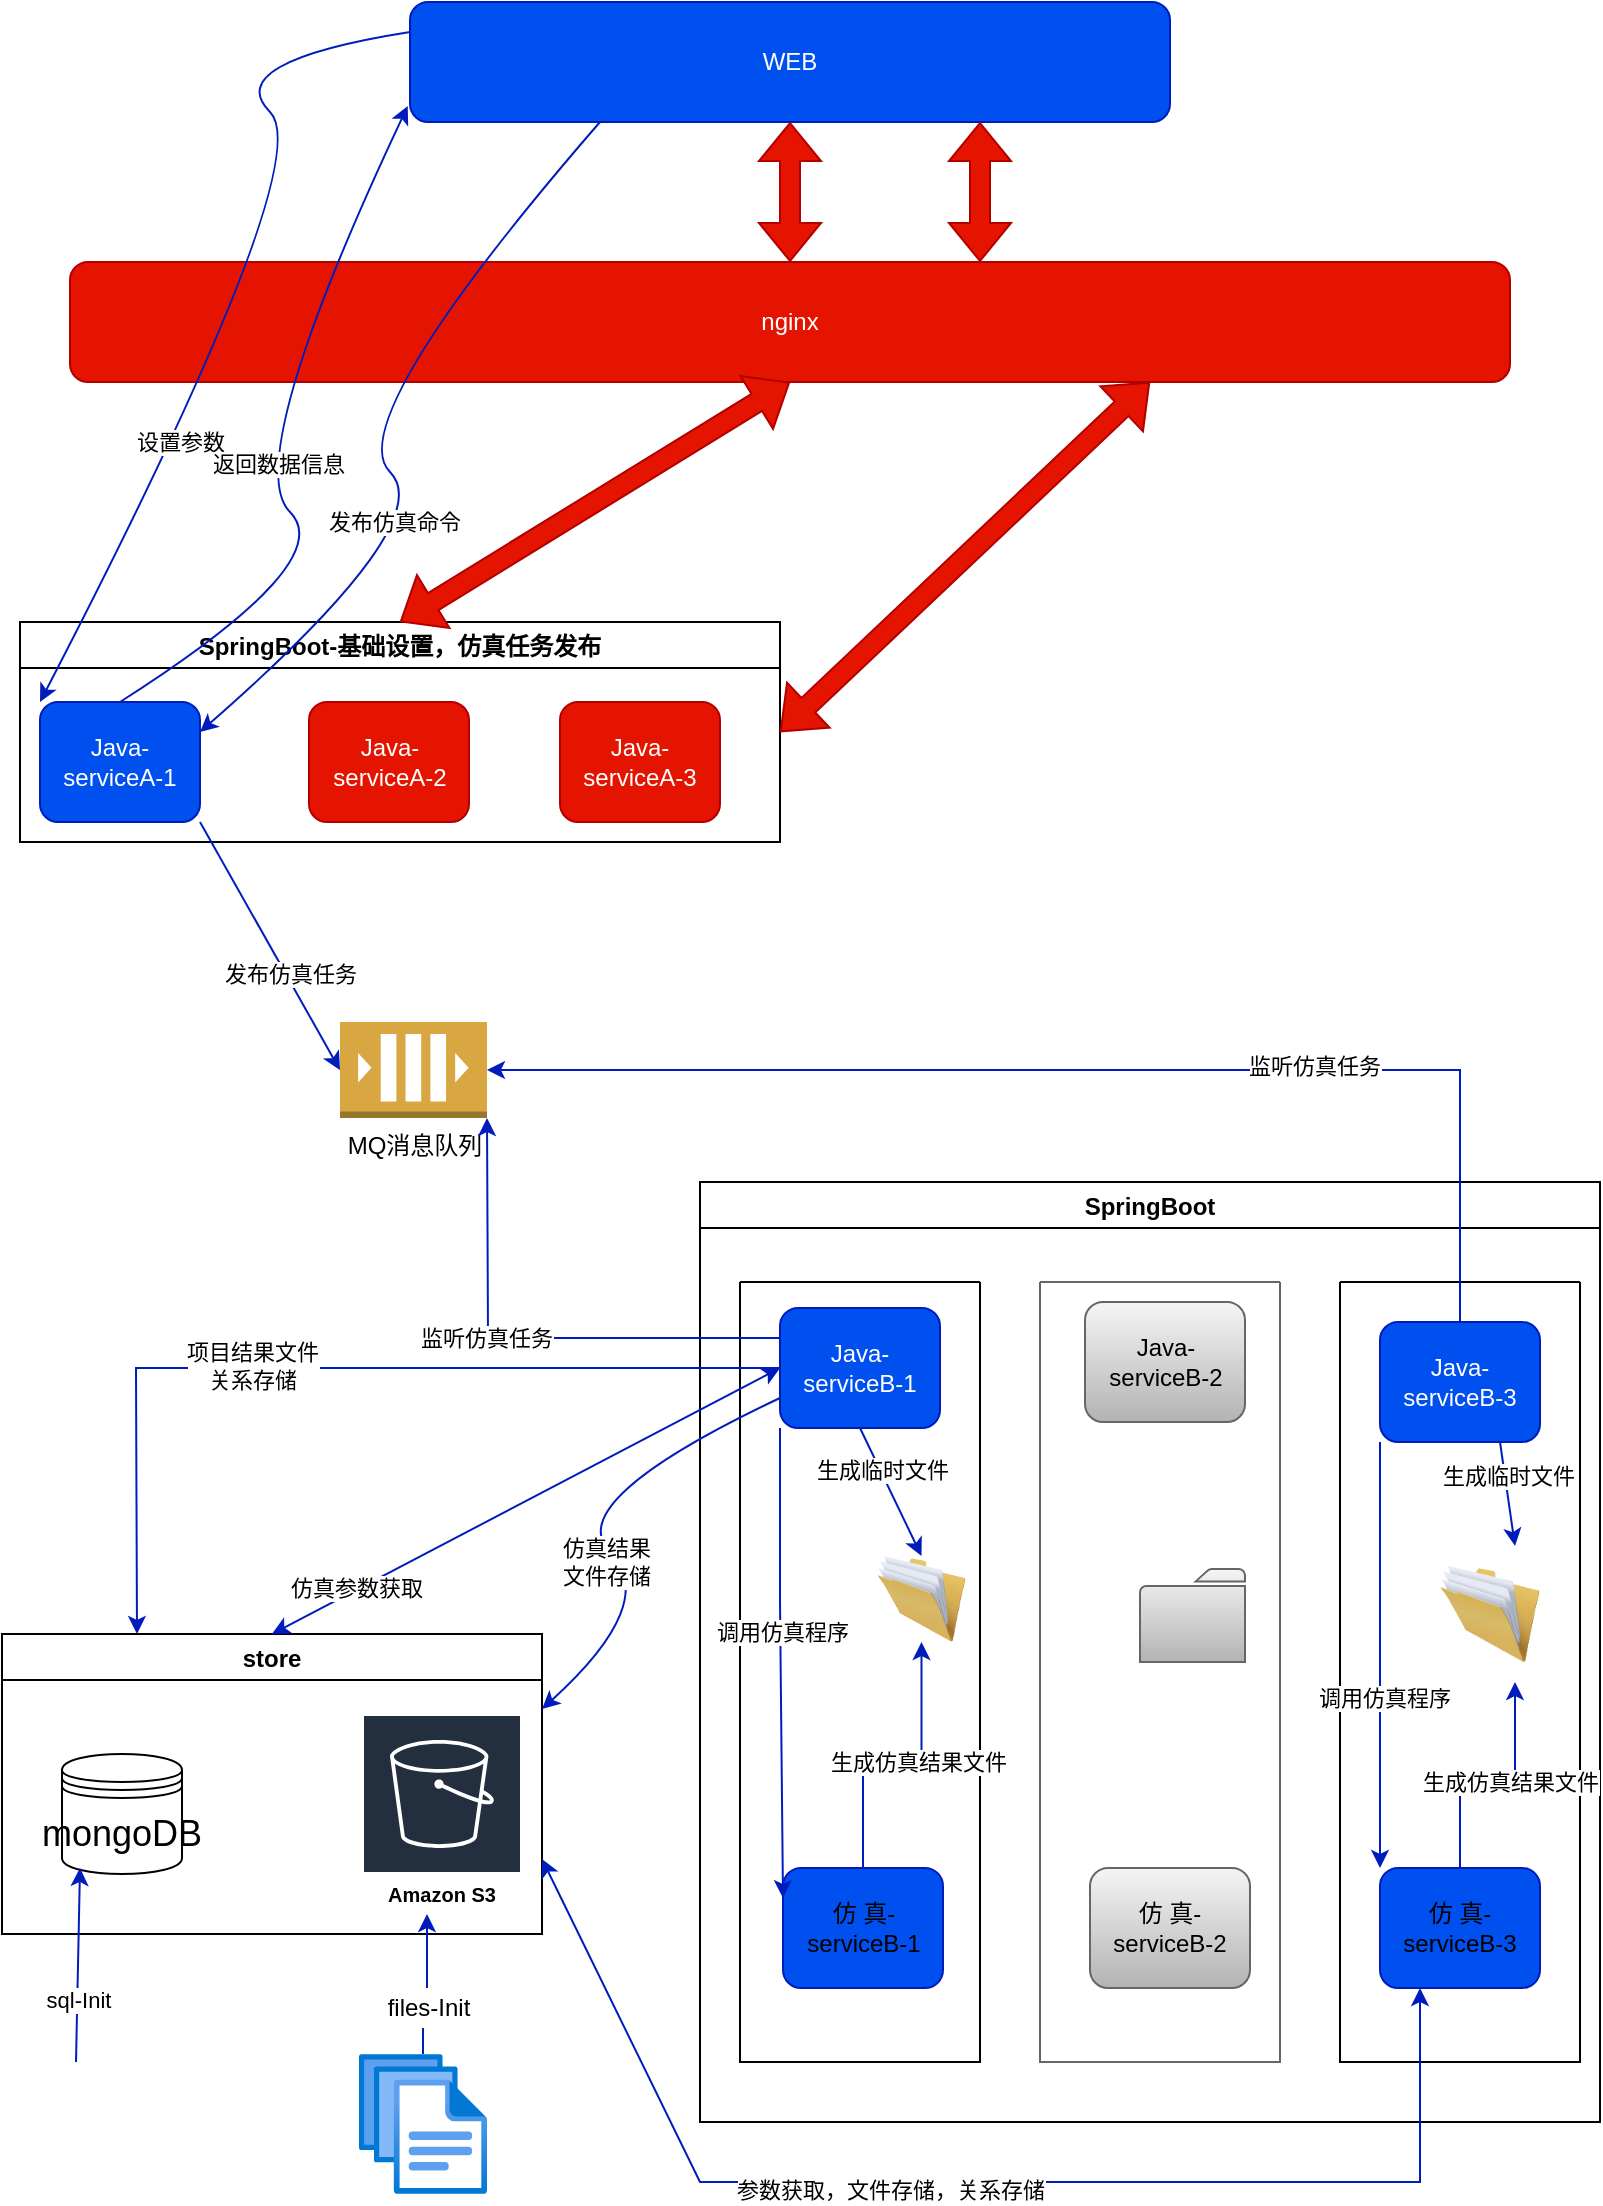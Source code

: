 <mxfile version="15.6.6" type="github">
  <diagram id="rORjgk0GOdBi2ZtZiDBJ" name="Page-1">
    <mxGraphModel dx="1350" dy="744" grid="1" gridSize="10" guides="1" tooltips="1" connect="1" arrows="1" fold="1" page="1" pageScale="1" pageWidth="827" pageHeight="1169" math="0" shadow="0">
      <root>
        <mxCell id="0" />
        <mxCell id="1" parent="0" />
        <mxCell id="_LXkp8u61DvivmJY9k2K-13" value="WEB" style="rounded=1;whiteSpace=wrap;html=1;fontColor=#ffffff;strokeColor=#001DBC;fillColor=#0050ef;" vertex="1" parent="1">
          <mxGeometry x="215" y="50" width="380" height="60" as="geometry" />
        </mxCell>
        <mxCell id="_LXkp8u61DvivmJY9k2K-15" value="store" style="swimlane;fontColor=default;strokeColor=default;fillColor=default;" vertex="1" parent="1">
          <mxGeometry x="11" y="866" width="270" height="150" as="geometry" />
        </mxCell>
        <mxCell id="_LXkp8u61DvivmJY9k2K-12" value="mongoDB" style="shape=datastore;whiteSpace=wrap;html=1;fontSize=18;fillColor=default;strokeColor=default;fontColor=default;" vertex="1" parent="_LXkp8u61DvivmJY9k2K-15">
          <mxGeometry x="30" y="60" width="60" height="60" as="geometry" />
        </mxCell>
        <mxCell id="_LXkp8u61DvivmJY9k2K-29" value="Amazon S3" style="sketch=0;outlineConnect=0;fontColor=default;gradientColor=none;strokeColor=#ffffff;fillColor=#232F3E;dashed=0;verticalLabelPosition=middle;verticalAlign=bottom;align=center;html=1;whiteSpace=wrap;fontSize=10;fontStyle=1;spacing=3;shape=mxgraph.aws4.productIcon;prIcon=mxgraph.aws4.s3;" vertex="1" parent="_LXkp8u61DvivmJY9k2K-15">
          <mxGeometry x="180" y="40" width="80" height="100" as="geometry" />
        </mxCell>
        <mxCell id="_LXkp8u61DvivmJY9k2K-18" value="nginx" style="rounded=1;whiteSpace=wrap;html=1;fontColor=#ffffff;strokeColor=#B20000;fillColor=#e51400;" vertex="1" parent="1">
          <mxGeometry x="45" y="180" width="720" height="60" as="geometry" />
        </mxCell>
        <mxCell id="_LXkp8u61DvivmJY9k2K-23" value="SpringBoot-基础设置，仿真任务发布" style="swimlane;fontColor=default;strokeColor=default;fillColor=default;" vertex="1" parent="1">
          <mxGeometry x="20" y="360" width="380" height="110" as="geometry" />
        </mxCell>
        <mxCell id="_LXkp8u61DvivmJY9k2K-19" value="Java-serviceA-1" style="rounded=1;whiteSpace=wrap;html=1;fontColor=#ffffff;strokeColor=#001DBC;fillColor=#0050ef;" vertex="1" parent="_LXkp8u61DvivmJY9k2K-23">
          <mxGeometry x="10" y="40" width="80" height="60" as="geometry" />
        </mxCell>
        <mxCell id="_LXkp8u61DvivmJY9k2K-20" value="Java-serviceA-2" style="rounded=1;whiteSpace=wrap;html=1;fontColor=#ffffff;strokeColor=#B20000;fillColor=#e51400;" vertex="1" parent="_LXkp8u61DvivmJY9k2K-23">
          <mxGeometry x="144.5" y="40" width="80" height="60" as="geometry" />
        </mxCell>
        <mxCell id="_LXkp8u61DvivmJY9k2K-21" value="Java-serviceA-3" style="rounded=1;whiteSpace=wrap;html=1;fontColor=#ffffff;strokeColor=#B20000;fillColor=#e51400;" vertex="1" parent="_LXkp8u61DvivmJY9k2K-23">
          <mxGeometry x="270" y="40" width="80" height="60" as="geometry" />
        </mxCell>
        <mxCell id="_LXkp8u61DvivmJY9k2K-24" value="SpringBoot" style="swimlane;fontColor=default;strokeColor=default;fillColor=default;" vertex="1" parent="1">
          <mxGeometry x="360" y="640" width="450" height="470" as="geometry" />
        </mxCell>
        <mxCell id="_LXkp8u61DvivmJY9k2K-35" value="" style="swimlane;startSize=0;fontColor=#333333;strokeColor=#666666;fillColor=#E6E6E6;" vertex="1" parent="_LXkp8u61DvivmJY9k2K-24">
          <mxGeometry x="170" y="50" width="120" height="390" as="geometry" />
        </mxCell>
        <mxCell id="_LXkp8u61DvivmJY9k2K-26" value="Java-serviceB-2" style="rounded=1;whiteSpace=wrap;html=1;strokeColor=#666666;fillColor=#f5f5f5;gradientColor=#b3b3b3;fontColor=default;" vertex="1" parent="_LXkp8u61DvivmJY9k2K-35">
          <mxGeometry x="22.5" y="10" width="80" height="60" as="geometry" />
        </mxCell>
        <mxCell id="_LXkp8u61DvivmJY9k2K-33" value="仿 真-serviceB-2" style="rounded=1;whiteSpace=wrap;html=1;strokeColor=#666666;fillColor=#f5f5f5;gradientColor=#b3b3b3;fontColor=default;" vertex="1" parent="_LXkp8u61DvivmJY9k2K-35">
          <mxGeometry x="25" y="293" width="80" height="60" as="geometry" />
        </mxCell>
        <mxCell id="_LXkp8u61DvivmJY9k2K-50" value="" style="sketch=0;pointerEvents=1;shadow=0;dashed=0;html=1;strokeColor=#666666;fillColor=#f5f5f5;labelPosition=center;verticalLabelPosition=bottom;verticalAlign=top;outlineConnect=0;align=center;shape=mxgraph.office.concepts.folder;dashPattern=1 1;labelBackgroundColor=#ffffff;gradientColor=#b3b3b3;fontColor=default;" vertex="1" parent="_LXkp8u61DvivmJY9k2K-35">
          <mxGeometry x="50" y="143.5" width="52.5" height="46.5" as="geometry" />
        </mxCell>
        <mxCell id="_LXkp8u61DvivmJY9k2K-36" value="" style="swimlane;startSize=0;fontColor=default;strokeColor=default;fillColor=default;" vertex="1" parent="_LXkp8u61DvivmJY9k2K-24">
          <mxGeometry x="20" y="50" width="120" height="390" as="geometry" />
        </mxCell>
        <mxCell id="_LXkp8u61DvivmJY9k2K-37" value="Java-serviceB-1" style="rounded=1;whiteSpace=wrap;html=1;fontColor=#ffffff;strokeColor=#001DBC;fillColor=#0050ef;" vertex="1" parent="_LXkp8u61DvivmJY9k2K-36">
          <mxGeometry x="20" y="13" width="80" height="60" as="geometry" />
        </mxCell>
        <mxCell id="_LXkp8u61DvivmJY9k2K-75" value="" style="edgeStyle=orthogonalEdgeStyle;rounded=0;orthogonalLoop=1;jettySize=auto;html=1;labelBackgroundColor=default;fontColor=default;strokeColor=#001DBC;fillColor=#0050ef;" edge="1" parent="_LXkp8u61DvivmJY9k2K-36" source="_LXkp8u61DvivmJY9k2K-38" target="_LXkp8u61DvivmJY9k2K-46">
          <mxGeometry relative="1" as="geometry" />
        </mxCell>
        <mxCell id="_LXkp8u61DvivmJY9k2K-76" value="生成仿真结果文件" style="edgeLabel;html=1;align=center;verticalAlign=middle;resizable=0;points=[];fontColor=default;" vertex="1" connectable="0" parent="_LXkp8u61DvivmJY9k2K-75">
          <mxGeometry x="0.181" y="-2" relative="1" as="geometry">
            <mxPoint y="1" as="offset" />
          </mxGeometry>
        </mxCell>
        <mxCell id="_LXkp8u61DvivmJY9k2K-38" value="仿 真-serviceB-1" style="rounded=1;whiteSpace=wrap;html=1;fontColor=default;strokeColor=#001DBC;fillColor=#0050ef;" vertex="1" parent="_LXkp8u61DvivmJY9k2K-36">
          <mxGeometry x="21.5" y="293" width="80" height="60" as="geometry" />
        </mxCell>
        <mxCell id="_LXkp8u61DvivmJY9k2K-46" value="" style="image;html=1;image=img/lib/clip_art/general/Full_Folder_128x128.png;shadow=0;dashed=0;labelBackgroundColor=#ffffff;fontColor=default;strokeColor=default;strokeWidth=2;fillColor=none;verticalAlign=top;" vertex="1" parent="_LXkp8u61DvivmJY9k2K-36">
          <mxGeometry x="61.5" y="137" width="58.5" height="43" as="geometry" />
        </mxCell>
        <mxCell id="_LXkp8u61DvivmJY9k2K-70" value="" style="endArrow=classic;html=1;rounded=0;labelBackgroundColor=default;fontColor=default;strokeColor=#001DBC;exitX=0.5;exitY=1;exitDx=0;exitDy=0;entryX=0.5;entryY=0;entryDx=0;entryDy=0;fillColor=#0050ef;" edge="1" parent="_LXkp8u61DvivmJY9k2K-36" source="_LXkp8u61DvivmJY9k2K-37" target="_LXkp8u61DvivmJY9k2K-46">
          <mxGeometry width="50" height="50" relative="1" as="geometry">
            <mxPoint x="82.5" y="87" as="sourcePoint" />
            <mxPoint x="22.5" y="137" as="targetPoint" />
          </mxGeometry>
        </mxCell>
        <mxCell id="_LXkp8u61DvivmJY9k2K-71" value="生成临时文件" style="edgeLabel;html=1;align=center;verticalAlign=middle;resizable=0;points=[];fontColor=default;" vertex="1" connectable="0" parent="_LXkp8u61DvivmJY9k2K-70">
          <mxGeometry x="-0.343" y="1" relative="1" as="geometry">
            <mxPoint as="offset" />
          </mxGeometry>
        </mxCell>
        <mxCell id="_LXkp8u61DvivmJY9k2K-72" value="" style="endArrow=classic;html=1;rounded=0;labelBackgroundColor=default;fontColor=default;strokeColor=#001DBC;exitX=0;exitY=1;exitDx=0;exitDy=0;entryX=0;entryY=0.25;entryDx=0;entryDy=0;fillColor=#0050ef;" edge="1" parent="_LXkp8u61DvivmJY9k2K-36" source="_LXkp8u61DvivmJY9k2K-37" target="_LXkp8u61DvivmJY9k2K-38">
          <mxGeometry width="50" height="50" relative="1" as="geometry">
            <mxPoint x="70" y="200" as="sourcePoint" />
            <mxPoint x="20" y="250" as="targetPoint" />
            <Array as="points">
              <mxPoint x="20" y="160" />
            </Array>
          </mxGeometry>
        </mxCell>
        <mxCell id="_LXkp8u61DvivmJY9k2K-73" value="调用仿真程序" style="edgeLabel;html=1;align=center;verticalAlign=middle;resizable=0;points=[];fontColor=default;" vertex="1" connectable="0" parent="_LXkp8u61DvivmJY9k2K-72">
          <mxGeometry x="-0.132" y="1" relative="1" as="geometry">
            <mxPoint as="offset" />
          </mxGeometry>
        </mxCell>
        <mxCell id="_LXkp8u61DvivmJY9k2K-39" value="" style="swimlane;startSize=0;fontColor=default;strokeColor=default;fillColor=default;" vertex="1" parent="_LXkp8u61DvivmJY9k2K-24">
          <mxGeometry x="320" y="50" width="120" height="390" as="geometry" />
        </mxCell>
        <mxCell id="_LXkp8u61DvivmJY9k2K-27" value="Java-serviceB-3" style="rounded=1;whiteSpace=wrap;html=1;strokeColor=#001DBC;fillColor=#0050ef;fontColor=#ffffff;" vertex="1" parent="_LXkp8u61DvivmJY9k2K-39">
          <mxGeometry x="20" y="20" width="80" height="60" as="geometry" />
        </mxCell>
        <mxCell id="_LXkp8u61DvivmJY9k2K-34" value="仿 真-serviceB-3" style="rounded=1;whiteSpace=wrap;html=1;strokeColor=#001DBC;fillColor=#0050ef;fontColor=default;" vertex="1" parent="_LXkp8u61DvivmJY9k2K-39">
          <mxGeometry x="20" y="293" width="80" height="60" as="geometry" />
        </mxCell>
        <mxCell id="_LXkp8u61DvivmJY9k2K-47" value="" style="image;html=1;image=img/lib/clip_art/general/Full_Folder_128x128.png;shadow=0;dashed=0;labelBackgroundColor=#ffffff;fontColor=default;strokeColor=default;strokeWidth=2;fillColor=none;verticalAlign=top;" vertex="1" parent="_LXkp8u61DvivmJY9k2K-39">
          <mxGeometry x="50" y="132" width="50" height="68" as="geometry" />
        </mxCell>
        <mxCell id="_LXkp8u61DvivmJY9k2K-83" value="" style="endArrow=classic;html=1;rounded=0;labelBackgroundColor=default;fontColor=default;strokeColor=#001DBC;exitX=0.75;exitY=1;exitDx=0;exitDy=0;entryX=0.75;entryY=0;entryDx=0;entryDy=0;fillColor=#0050ef;" edge="1" parent="_LXkp8u61DvivmJY9k2K-39" source="_LXkp8u61DvivmJY9k2K-27" target="_LXkp8u61DvivmJY9k2K-47">
          <mxGeometry width="50" height="50" relative="1" as="geometry">
            <mxPoint x="69.25" y="90" as="sourcePoint" />
            <mxPoint x="100" y="154" as="targetPoint" />
          </mxGeometry>
        </mxCell>
        <mxCell id="_LXkp8u61DvivmJY9k2K-84" value="生成临时文件" style="edgeLabel;html=1;align=center;verticalAlign=middle;resizable=0;points=[];fontColor=default;" vertex="1" connectable="0" parent="_LXkp8u61DvivmJY9k2K-83">
          <mxGeometry x="-0.343" y="1" relative="1" as="geometry">
            <mxPoint as="offset" />
          </mxGeometry>
        </mxCell>
        <mxCell id="_LXkp8u61DvivmJY9k2K-85" value="" style="edgeStyle=orthogonalEdgeStyle;rounded=0;orthogonalLoop=1;jettySize=auto;html=1;labelBackgroundColor=default;fontColor=default;strokeColor=#001DBC;fillColor=#0050ef;entryX=0.75;entryY=1;entryDx=0;entryDy=0;exitX=0.5;exitY=0;exitDx=0;exitDy=0;" edge="1" parent="_LXkp8u61DvivmJY9k2K-39" source="_LXkp8u61DvivmJY9k2K-34" target="_LXkp8u61DvivmJY9k2K-47">
          <mxGeometry relative="1" as="geometry">
            <mxPoint x="50" y="303" as="sourcePoint" />
            <mxPoint x="79.3" y="190" as="targetPoint" />
          </mxGeometry>
        </mxCell>
        <mxCell id="_LXkp8u61DvivmJY9k2K-86" value="生成仿真结果文件" style="edgeLabel;html=1;align=center;verticalAlign=middle;resizable=0;points=[];fontColor=default;" vertex="1" connectable="0" parent="_LXkp8u61DvivmJY9k2K-85">
          <mxGeometry x="0.181" y="-2" relative="1" as="geometry">
            <mxPoint y="1" as="offset" />
          </mxGeometry>
        </mxCell>
        <mxCell id="_LXkp8u61DvivmJY9k2K-87" value="" style="endArrow=classic;html=1;rounded=0;labelBackgroundColor=default;fontColor=default;strokeColor=#001DBC;exitX=0;exitY=1;exitDx=0;exitDy=0;entryX=0;entryY=0;entryDx=0;entryDy=0;fillColor=#0050ef;" edge="1" parent="_LXkp8u61DvivmJY9k2K-39" source="_LXkp8u61DvivmJY9k2K-27" target="_LXkp8u61DvivmJY9k2K-34">
          <mxGeometry width="50" height="50" relative="1" as="geometry">
            <mxPoint x="60" y="130" as="sourcePoint" />
            <mxPoint x="10" y="180" as="targetPoint" />
          </mxGeometry>
        </mxCell>
        <mxCell id="_LXkp8u61DvivmJY9k2K-88" value="调用仿真程序" style="edgeLabel;html=1;align=center;verticalAlign=middle;resizable=0;points=[];fontColor=default;" vertex="1" connectable="0" parent="_LXkp8u61DvivmJY9k2K-87">
          <mxGeometry x="0.202" y="2" relative="1" as="geometry">
            <mxPoint as="offset" />
          </mxGeometry>
        </mxCell>
        <mxCell id="_LXkp8u61DvivmJY9k2K-31" value="MQ消息队列" style="outlineConnect=0;dashed=0;verticalLabelPosition=bottom;verticalAlign=top;align=center;html=1;shape=mxgraph.aws3.queue;fillColor=#D9A741;gradientColor=none;fontColor=default;strokeColor=default;" vertex="1" parent="1">
          <mxGeometry x="180" y="560" width="73.5" height="48" as="geometry" />
        </mxCell>
        <mxCell id="_LXkp8u61DvivmJY9k2K-55" value="设置参数" style="curved=1;endArrow=classic;html=1;rounded=0;labelBackgroundColor=default;fontColor=default;strokeColor=#001DBC;exitX=0;exitY=0.25;exitDx=0;exitDy=0;entryX=0;entryY=0;entryDx=0;entryDy=0;fillColor=#0050ef;" edge="1" parent="1" source="_LXkp8u61DvivmJY9k2K-13" target="_LXkp8u61DvivmJY9k2K-19">
          <mxGeometry x="0.373" y="2" width="50" height="50" relative="1" as="geometry">
            <mxPoint x="170" y="80" as="sourcePoint" />
            <mxPoint x="120" y="130" as="targetPoint" />
            <Array as="points">
              <mxPoint x="120" y="80" />
              <mxPoint x="170" y="130" />
            </Array>
            <mxPoint as="offset" />
          </mxGeometry>
        </mxCell>
        <mxCell id="_LXkp8u61DvivmJY9k2K-56" value="" style="curved=1;endArrow=classic;html=1;rounded=0;labelBackgroundColor=default;fontColor=default;strokeColor=#001DBC;exitX=0.5;exitY=0;exitDx=0;exitDy=0;entryX=-0.003;entryY=0.867;entryDx=0;entryDy=0;entryPerimeter=0;fillColor=#0050ef;" edge="1" parent="1" source="_LXkp8u61DvivmJY9k2K-19" target="_LXkp8u61DvivmJY9k2K-13">
          <mxGeometry width="50" height="50" relative="1" as="geometry">
            <mxPoint x="130" y="330" as="sourcePoint" />
            <mxPoint x="180" y="280" as="targetPoint" />
            <Array as="points">
              <mxPoint x="180" y="330" />
              <mxPoint x="130" y="280" />
            </Array>
          </mxGeometry>
        </mxCell>
        <mxCell id="_LXkp8u61DvivmJY9k2K-57" value="返回数据信息" style="edgeLabel;html=1;align=center;verticalAlign=middle;resizable=0;points=[];fontColor=default;" vertex="1" connectable="0" parent="_LXkp8u61DvivmJY9k2K-56">
          <mxGeometry x="-0.06" y="-13" relative="1" as="geometry">
            <mxPoint as="offset" />
          </mxGeometry>
        </mxCell>
        <mxCell id="_LXkp8u61DvivmJY9k2K-58" value="" style="curved=1;endArrow=classic;html=1;rounded=0;labelBackgroundColor=default;fontColor=default;strokeColor=#001DBC;exitX=0.25;exitY=1;exitDx=0;exitDy=0;entryX=1;entryY=0.25;entryDx=0;entryDy=0;fillColor=#0050ef;" edge="1" parent="1" source="_LXkp8u61DvivmJY9k2K-13" target="_LXkp8u61DvivmJY9k2K-19">
          <mxGeometry width="50" height="50" relative="1" as="geometry">
            <mxPoint x="230" y="260" as="sourcePoint" />
            <mxPoint x="180" y="310" as="targetPoint" />
            <Array as="points">
              <mxPoint x="180" y="260" />
              <mxPoint x="230" y="310" />
            </Array>
          </mxGeometry>
        </mxCell>
        <mxCell id="_LXkp8u61DvivmJY9k2K-59" value="发布仿真命令" style="edgeLabel;html=1;align=center;verticalAlign=middle;resizable=0;points=[];fontColor=default;" vertex="1" connectable="0" parent="_LXkp8u61DvivmJY9k2K-58">
          <mxGeometry x="0.177" y="-16" relative="1" as="geometry">
            <mxPoint as="offset" />
          </mxGeometry>
        </mxCell>
        <mxCell id="_LXkp8u61DvivmJY9k2K-60" value="" style="endArrow=classic;html=1;rounded=0;labelBackgroundColor=default;fontColor=default;strokeColor=#001DBC;exitX=1;exitY=1;exitDx=0;exitDy=0;entryX=0;entryY=0.5;entryDx=0;entryDy=0;entryPerimeter=0;fillColor=#0050ef;" edge="1" parent="1" source="_LXkp8u61DvivmJY9k2K-19" target="_LXkp8u61DvivmJY9k2K-31">
          <mxGeometry width="50" height="50" relative="1" as="geometry">
            <mxPoint x="160" y="510" as="sourcePoint" />
            <mxPoint x="110" y="560" as="targetPoint" />
          </mxGeometry>
        </mxCell>
        <mxCell id="_LXkp8u61DvivmJY9k2K-61" value="发布仿真任务" style="edgeLabel;html=1;align=center;verticalAlign=middle;resizable=0;points=[];fontColor=default;" vertex="1" connectable="0" parent="_LXkp8u61DvivmJY9k2K-60">
          <mxGeometry x="0.24" y="2" relative="1" as="geometry">
            <mxPoint as="offset" />
          </mxGeometry>
        </mxCell>
        <mxCell id="_LXkp8u61DvivmJY9k2K-64" value="" style="shape=flexArrow;endArrow=classic;startArrow=classic;html=1;rounded=0;labelBackgroundColor=default;fontColor=default;strokeColor=#B20000;entryX=0.5;entryY=1;entryDx=0;entryDy=0;fillColor=#e51400;" edge="1" parent="1" source="_LXkp8u61DvivmJY9k2K-18" target="_LXkp8u61DvivmJY9k2K-13">
          <mxGeometry width="100" height="100" relative="1" as="geometry">
            <mxPoint x="355" y="240" as="sourcePoint" />
            <mxPoint x="455" y="140" as="targetPoint" />
          </mxGeometry>
        </mxCell>
        <mxCell id="_LXkp8u61DvivmJY9k2K-65" value="" style="shape=flexArrow;endArrow=classic;startArrow=classic;html=1;rounded=0;labelBackgroundColor=default;fontColor=default;strokeColor=#B20000;entryX=0.5;entryY=1;entryDx=0;entryDy=0;fillColor=#e51400;" edge="1" parent="1">
          <mxGeometry width="100" height="100" relative="1" as="geometry">
            <mxPoint x="500" y="180" as="sourcePoint" />
            <mxPoint x="500" y="110" as="targetPoint" />
          </mxGeometry>
        </mxCell>
        <mxCell id="_LXkp8u61DvivmJY9k2K-66" value="" style="shape=flexArrow;endArrow=classic;startArrow=classic;html=1;rounded=0;labelBackgroundColor=default;fontColor=default;strokeColor=#B20000;entryX=0.5;entryY=1;entryDx=0;entryDy=0;exitX=0.5;exitY=0;exitDx=0;exitDy=0;fillColor=#e51400;" edge="1" parent="1" source="_LXkp8u61DvivmJY9k2K-23" target="_LXkp8u61DvivmJY9k2K-18">
          <mxGeometry width="100" height="100" relative="1" as="geometry">
            <mxPoint x="300" y="350" as="sourcePoint" />
            <mxPoint x="400" y="250" as="targetPoint" />
          </mxGeometry>
        </mxCell>
        <mxCell id="_LXkp8u61DvivmJY9k2K-67" value="" style="shape=flexArrow;endArrow=classic;startArrow=classic;html=1;rounded=0;labelBackgroundColor=default;fontColor=default;strokeColor=#B20000;entryX=0.75;entryY=1;entryDx=0;entryDy=0;exitX=1;exitY=0.5;exitDx=0;exitDy=0;fillColor=#e51400;" edge="1" parent="1" source="_LXkp8u61DvivmJY9k2K-23" target="_LXkp8u61DvivmJY9k2K-18">
          <mxGeometry width="100" height="100" relative="1" as="geometry">
            <mxPoint x="400" y="350" as="sourcePoint" />
            <mxPoint x="500" y="250" as="targetPoint" />
          </mxGeometry>
        </mxCell>
        <mxCell id="_LXkp8u61DvivmJY9k2K-68" value="" style="endArrow=classic;html=1;rounded=0;labelBackgroundColor=default;fontColor=default;strokeColor=#001DBC;entryX=1;entryY=1;entryDx=0;entryDy=0;entryPerimeter=0;exitX=0;exitY=0.25;exitDx=0;exitDy=0;fillColor=#0050ef;" edge="1" parent="1" source="_LXkp8u61DvivmJY9k2K-37" target="_LXkp8u61DvivmJY9k2K-31">
          <mxGeometry width="50" height="50" relative="1" as="geometry">
            <mxPoint x="240" y="710" as="sourcePoint" />
            <mxPoint x="290" y="660" as="targetPoint" />
            <Array as="points">
              <mxPoint x="254" y="718" />
            </Array>
          </mxGeometry>
        </mxCell>
        <mxCell id="_LXkp8u61DvivmJY9k2K-69" value="监听仿真任务" style="edgeLabel;html=1;align=center;verticalAlign=middle;resizable=0;points=[];fontColor=default;labelBackgroundColor=default;" vertex="1" connectable="0" parent="_LXkp8u61DvivmJY9k2K-68">
          <mxGeometry x="0.14" y="1" relative="1" as="geometry">
            <mxPoint as="offset" />
          </mxGeometry>
        </mxCell>
        <mxCell id="_LXkp8u61DvivmJY9k2K-78" value="" style="curved=1;endArrow=classic;html=1;rounded=0;labelBackgroundColor=default;fontColor=default;strokeColor=#001DBC;exitX=0;exitY=0.75;exitDx=0;exitDy=0;entryX=1;entryY=0.25;entryDx=0;entryDy=0;fillColor=#0050ef;" edge="1" parent="1" source="_LXkp8u61DvivmJY9k2K-37" target="_LXkp8u61DvivmJY9k2K-15">
          <mxGeometry width="50" height="50" relative="1" as="geometry">
            <mxPoint x="340" y="800" as="sourcePoint" />
            <mxPoint x="290" y="850" as="targetPoint" />
            <Array as="points">
              <mxPoint x="290" y="800" />
              <mxPoint x="340" y="850" />
            </Array>
          </mxGeometry>
        </mxCell>
        <mxCell id="_LXkp8u61DvivmJY9k2K-80" value="仿真结果&lt;br&gt;文件存储" style="edgeLabel;html=1;align=center;verticalAlign=middle;resizable=0;points=[];fontColor=default;" vertex="1" connectable="0" parent="_LXkp8u61DvivmJY9k2K-78">
          <mxGeometry x="0.171" y="-6" relative="1" as="geometry">
            <mxPoint y="-1" as="offset" />
          </mxGeometry>
        </mxCell>
        <mxCell id="_LXkp8u61DvivmJY9k2K-81" value="" style="endArrow=classic;html=1;rounded=0;labelBackgroundColor=default;fontColor=default;strokeColor=#001DBC;exitX=0.5;exitY=0;exitDx=0;exitDy=0;entryX=1;entryY=0.5;entryDx=0;entryDy=0;entryPerimeter=0;fillColor=#0050ef;" edge="1" parent="1" source="_LXkp8u61DvivmJY9k2K-27" target="_LXkp8u61DvivmJY9k2K-31">
          <mxGeometry width="50" height="50" relative="1" as="geometry">
            <mxPoint x="710" y="580" as="sourcePoint" />
            <mxPoint x="760" y="530" as="targetPoint" />
            <Array as="points">
              <mxPoint x="740" y="584" />
            </Array>
          </mxGeometry>
        </mxCell>
        <mxCell id="_LXkp8u61DvivmJY9k2K-82" value="监听仿真任务" style="edgeLabel;html=1;align=center;verticalAlign=middle;resizable=0;points=[];fontColor=default;" vertex="1" connectable="0" parent="_LXkp8u61DvivmJY9k2K-81">
          <mxGeometry x="-0.35" y="-2" relative="1" as="geometry">
            <mxPoint as="offset" />
          </mxGeometry>
        </mxCell>
        <mxCell id="_LXkp8u61DvivmJY9k2K-92" value="" style="endArrow=classic;html=1;rounded=0;labelBackgroundColor=default;fontColor=default;strokeColor=#001DBC;exitX=0;exitY=0.5;exitDx=0;exitDy=0;entryX=0.25;entryY=0;entryDx=0;entryDy=0;fillColor=#0050ef;" edge="1" parent="1" source="_LXkp8u61DvivmJY9k2K-37" target="_LXkp8u61DvivmJY9k2K-15">
          <mxGeometry width="50" height="50" relative="1" as="geometry">
            <mxPoint x="30" y="810" as="sourcePoint" />
            <mxPoint x="80" y="740" as="targetPoint" />
            <Array as="points">
              <mxPoint x="78" y="733" />
            </Array>
          </mxGeometry>
        </mxCell>
        <mxCell id="_LXkp8u61DvivmJY9k2K-93" value="项目结果文件&lt;br&gt;关系存储" style="edgeLabel;html=1;align=center;verticalAlign=middle;resizable=0;points=[];fontColor=default;" vertex="1" connectable="0" parent="_LXkp8u61DvivmJY9k2K-92">
          <mxGeometry x="0.16" y="-1" relative="1" as="geometry">
            <mxPoint as="offset" />
          </mxGeometry>
        </mxCell>
        <mxCell id="_LXkp8u61DvivmJY9k2K-96" value="" style="endArrow=classic;startArrow=classic;html=1;rounded=0;labelBackgroundColor=default;fontColor=default;strokeColor=#001DBC;entryX=0;entryY=0.5;entryDx=0;entryDy=0;exitX=0.5;exitY=0;exitDx=0;exitDy=0;fillColor=#0050ef;" edge="1" parent="1" source="_LXkp8u61DvivmJY9k2K-15" target="_LXkp8u61DvivmJY9k2K-37">
          <mxGeometry width="50" height="50" relative="1" as="geometry">
            <mxPoint x="170" y="850" as="sourcePoint" />
            <mxPoint x="220" y="800" as="targetPoint" />
          </mxGeometry>
        </mxCell>
        <mxCell id="_LXkp8u61DvivmJY9k2K-97" value="仿真参数获取" style="edgeLabel;html=1;align=center;verticalAlign=middle;resizable=0;points=[];fontColor=default;" vertex="1" connectable="0" parent="_LXkp8u61DvivmJY9k2K-96">
          <mxGeometry x="-0.668" y="1" relative="1" as="geometry">
            <mxPoint as="offset" />
          </mxGeometry>
        </mxCell>
        <mxCell id="_LXkp8u61DvivmJY9k2K-98" value="" style="endArrow=classic;startArrow=classic;html=1;rounded=0;labelBackgroundColor=default;fontColor=default;strokeColor=#001DBC;entryX=0.25;entryY=1;entryDx=0;entryDy=0;exitX=1;exitY=0.75;exitDx=0;exitDy=0;fillColor=#0050ef;" edge="1" parent="1" source="_LXkp8u61DvivmJY9k2K-15" target="_LXkp8u61DvivmJY9k2K-34">
          <mxGeometry width="50" height="50" relative="1" as="geometry">
            <mxPoint x="690" y="1093" as="sourcePoint" />
            <mxPoint x="740" y="1043" as="targetPoint" />
            <Array as="points">
              <mxPoint x="360" y="1140" />
              <mxPoint x="590" y="1140" />
              <mxPoint x="720" y="1140" />
            </Array>
          </mxGeometry>
        </mxCell>
        <mxCell id="_LXkp8u61DvivmJY9k2K-99" value="参数获取，文件存储，关系存储" style="edgeLabel;html=1;align=center;verticalAlign=middle;resizable=0;points=[];fontColor=default;labelBackgroundColor=default;" vertex="1" connectable="0" parent="_LXkp8u61DvivmJY9k2K-98">
          <mxGeometry x="-0.138" y="-4" relative="1" as="geometry">
            <mxPoint as="offset" />
          </mxGeometry>
        </mxCell>
        <mxCell id="_LXkp8u61DvivmJY9k2K-101" value="" style="shape=image;html=1;verticalAlign=top;verticalLabelPosition=bottom;labelBackgroundColor=#ffffff;imageAspect=0;aspect=fixed;image=https://cdn1.iconfinder.com/data/icons/hawcons/32/699166-icon-89-document-file-sql-128.png;shadow=0;dashed=1;dashPattern=1 1;fontColor=default;strokeColor=default;strokeWidth=2;fillColor=default;" vertex="1" parent="1">
          <mxGeometry x="13" y="1080" width="70" height="70" as="geometry" />
        </mxCell>
        <mxCell id="_LXkp8u61DvivmJY9k2K-102" value="" style="endArrow=classic;html=1;rounded=0;labelBackgroundColor=default;fontColor=default;strokeColor=#001DBC;exitX=0.5;exitY=0;exitDx=0;exitDy=0;entryX=0.15;entryY=0.95;entryDx=0;entryDy=0;entryPerimeter=0;fillColor=#0050ef;" edge="1" parent="1" source="_LXkp8u61DvivmJY9k2K-101" target="_LXkp8u61DvivmJY9k2K-12">
          <mxGeometry width="50" height="50" relative="1" as="geometry">
            <mxPoint x="90" y="1090" as="sourcePoint" />
            <mxPoint x="140" y="1040" as="targetPoint" />
          </mxGeometry>
        </mxCell>
        <mxCell id="_LXkp8u61DvivmJY9k2K-103" value="sql-Init" style="edgeLabel;html=1;align=center;verticalAlign=middle;resizable=0;points=[];fontColor=default;" vertex="1" connectable="0" parent="_LXkp8u61DvivmJY9k2K-102">
          <mxGeometry x="-0.361" relative="1" as="geometry">
            <mxPoint as="offset" />
          </mxGeometry>
        </mxCell>
        <mxCell id="_LXkp8u61DvivmJY9k2K-108" value="" style="edgeStyle=orthogonalEdgeStyle;rounded=0;orthogonalLoop=1;jettySize=auto;html=1;labelBackgroundColor=default;fontColor=default;strokeColor=#001DBC;fillColor=#0050ef;startArrow=none;" edge="1" parent="1" source="_LXkp8u61DvivmJY9k2K-109" target="_LXkp8u61DvivmJY9k2K-29">
          <mxGeometry relative="1" as="geometry">
            <Array as="points">
              <mxPoint x="231" y="1050" />
            </Array>
          </mxGeometry>
        </mxCell>
        <mxCell id="_LXkp8u61DvivmJY9k2K-104" value="" style="aspect=fixed;html=1;points=[];align=center;image;fontSize=12;image=img/lib/azure2/general/Files.svg;shadow=0;dashed=1;dashPattern=1 1;labelBackgroundColor=default;fontColor=default;strokeColor=default;strokeWidth=2;fillColor=default;" vertex="1" parent="1">
          <mxGeometry x="189.5" y="1076" width="64" height="70" as="geometry" />
        </mxCell>
        <mxCell id="_LXkp8u61DvivmJY9k2K-109" value="files-Init" style="text;html=1;align=center;verticalAlign=middle;resizable=0;points=[];autosize=1;strokeColor=none;fillColor=none;fontColor=default;" vertex="1" parent="1">
          <mxGeometry x="193.5" y="1043" width="60" height="20" as="geometry" />
        </mxCell>
        <mxCell id="_LXkp8u61DvivmJY9k2K-110" value="" style="edgeStyle=orthogonalEdgeStyle;rounded=0;orthogonalLoop=1;jettySize=auto;html=1;labelBackgroundColor=default;fontColor=default;strokeColor=#001DBC;fillColor=#0050ef;endArrow=none;" edge="1" parent="1" source="_LXkp8u61DvivmJY9k2K-104" target="_LXkp8u61DvivmJY9k2K-109">
          <mxGeometry relative="1" as="geometry">
            <mxPoint x="231" y="1080" as="sourcePoint" />
            <mxPoint x="231" y="1006" as="targetPoint" />
            <Array as="points">
              <mxPoint x="231" y="1050" />
            </Array>
          </mxGeometry>
        </mxCell>
      </root>
    </mxGraphModel>
  </diagram>
</mxfile>
